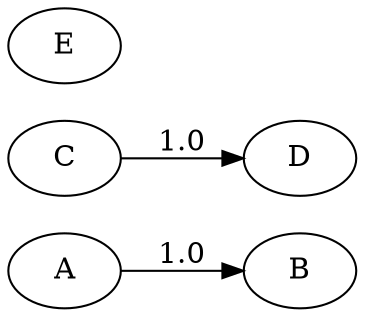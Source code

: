 digraph {
	rankdir=LR;
	ratio=auto;
	center=true;
	A -> B [label="1.0"];
	C -> D [label="1.0"];
	E;
}